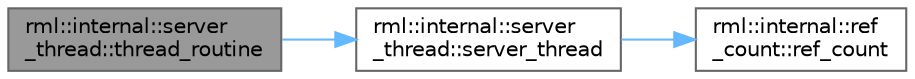 digraph "rml::internal::server_thread::thread_routine"
{
 // LATEX_PDF_SIZE
  bgcolor="transparent";
  edge [fontname=Helvetica,fontsize=10,labelfontname=Helvetica,labelfontsize=10];
  node [fontname=Helvetica,fontsize=10,shape=box,height=0.2,width=0.4];
  rankdir="LR";
  Node1 [id="Node000001",label="rml::internal::server\l_thread::thread_routine",height=0.2,width=0.4,color="gray40", fillcolor="grey60", style="filled", fontcolor="black",tooltip=" "];
  Node1 -> Node2 [id="edge1_Node000001_Node000002",color="steelblue1",style="solid",tooltip=" "];
  Node2 [id="Node000002",label="rml::internal::server\l_thread::server_thread",height=0.2,width=0.4,color="grey40", fillcolor="white", style="filled",URL="$classrml_1_1internal_1_1server__thread.html#abc8a4b67648f622a179e010eeb7d6be1",tooltip=" "];
  Node2 -> Node3 [id="edge2_Node000002_Node000003",color="steelblue1",style="solid",tooltip=" "];
  Node3 [id="Node000003",label="rml::internal::ref\l_count::ref_count",height=0.2,width=0.4,color="grey40", fillcolor="white", style="filled",URL="$classrml_1_1internal_1_1ref__count.html#a4b92246e7f3e8ce41038e5abd98e209d",tooltip=" "];
}
